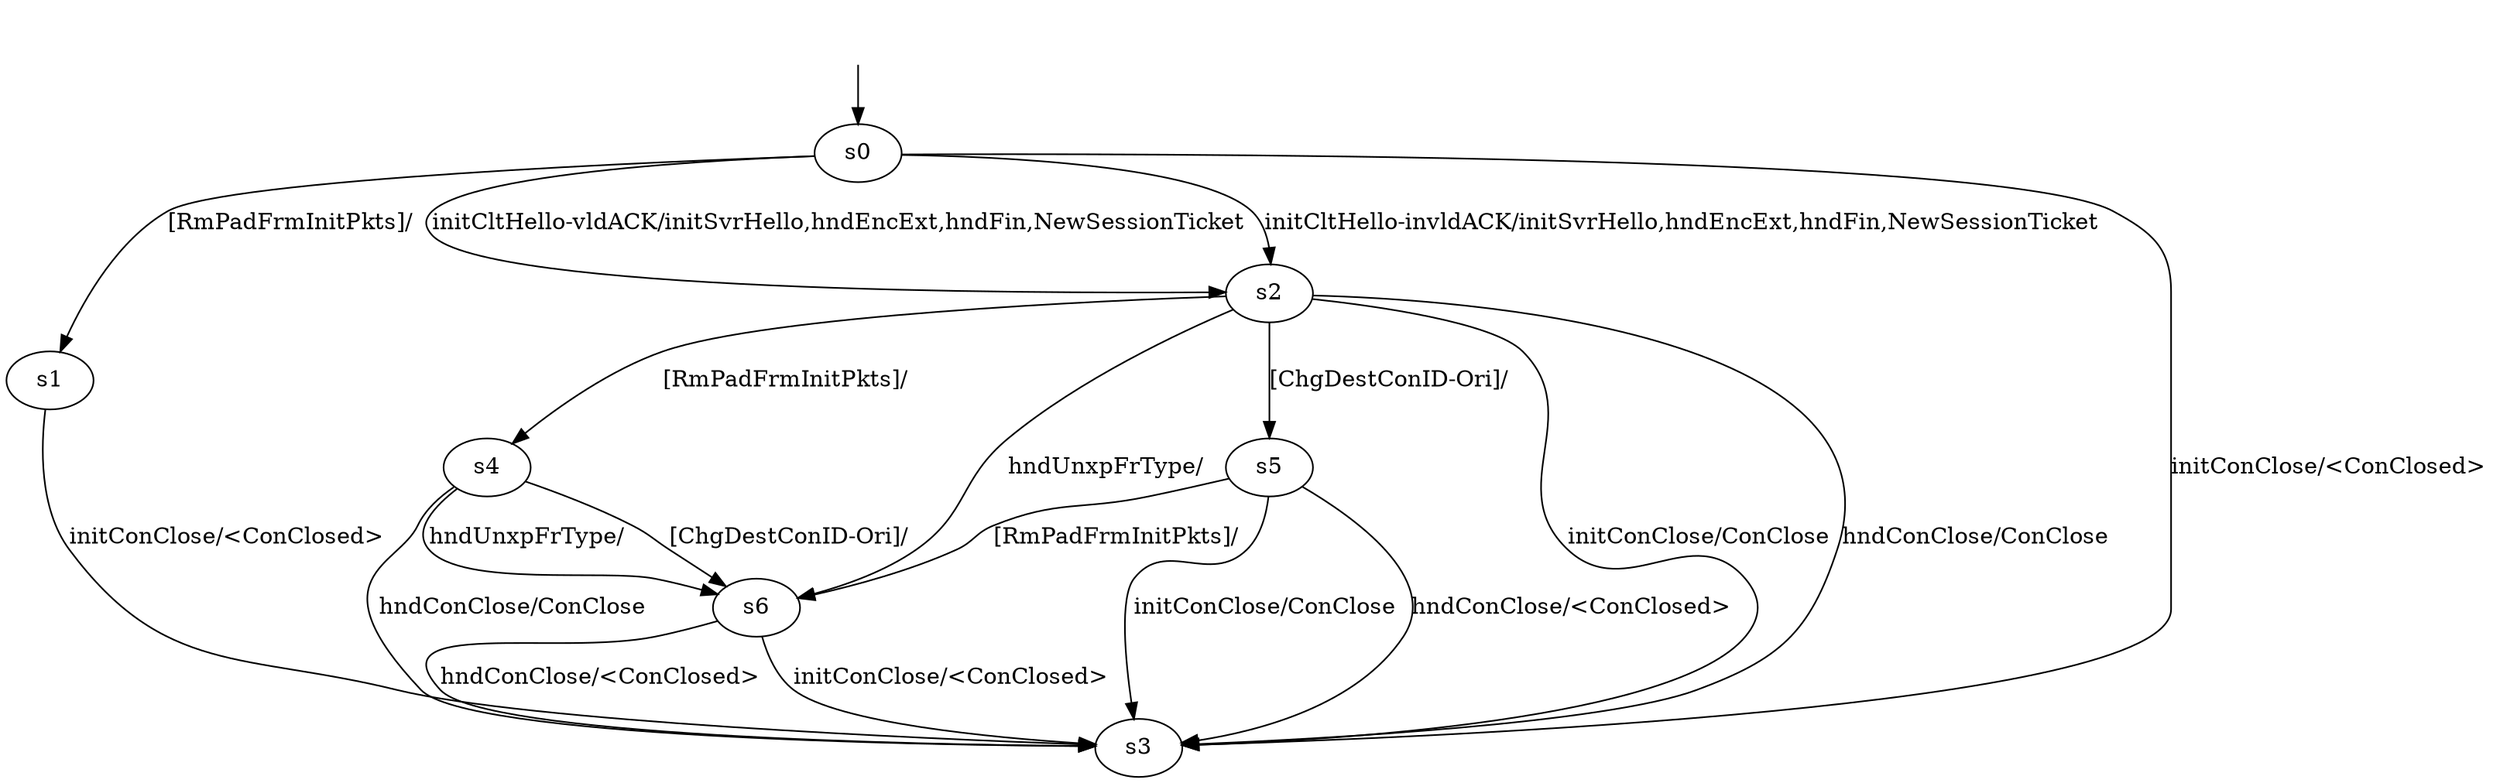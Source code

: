 digraph "../results/pquicModels/pquic-PSK-0/learnedModel" {
s0 [label=s0];
s1 [label=s1];
s2 [label=s2];
s3 [label=s3];
s4 [label=s4];
s5 [label=s5];
s6 [label=s6];
s0 -> s3  [label="initConClose/<ConClosed> "];
s0 -> s2  [label="initCltHello-vldACK/initSvrHello,hndEncExt,hndFin,NewSessionTicket "];
s0 -> s2  [label="initCltHello-invldACK/initSvrHello,hndEncExt,hndFin,NewSessionTicket "];
s0 -> s1  [label="[RmPadFrmInitPkts]/ "];
s1 -> s3  [label="initConClose/<ConClosed> "];
s2 -> s3  [label="initConClose/ConClose "];
s2 -> s3  [label="hndConClose/ConClose "];
s2 -> s6  [label="hndUnxpFrType/ "];
s2 -> s5  [label="[ChgDestConID-Ori]/ "];
s2 -> s4  [label="[RmPadFrmInitPkts]/ "];
s4 -> s3  [label="hndConClose/ConClose "];
s4 -> s6  [label="hndUnxpFrType/ "];
s4 -> s6  [label="[ChgDestConID-Ori]/ "];
s5 -> s3  [label="initConClose/ConClose "];
s5 -> s3  [label="hndConClose/<ConClosed> "];
s5 -> s6  [label="[RmPadFrmInitPkts]/ "];
s6 -> s3  [label="initConClose/<ConClosed> "];
s6 -> s3  [label="hndConClose/<ConClosed> "];
__start0 [label="", shape=none];
__start0 -> s0  [label=""];
}
